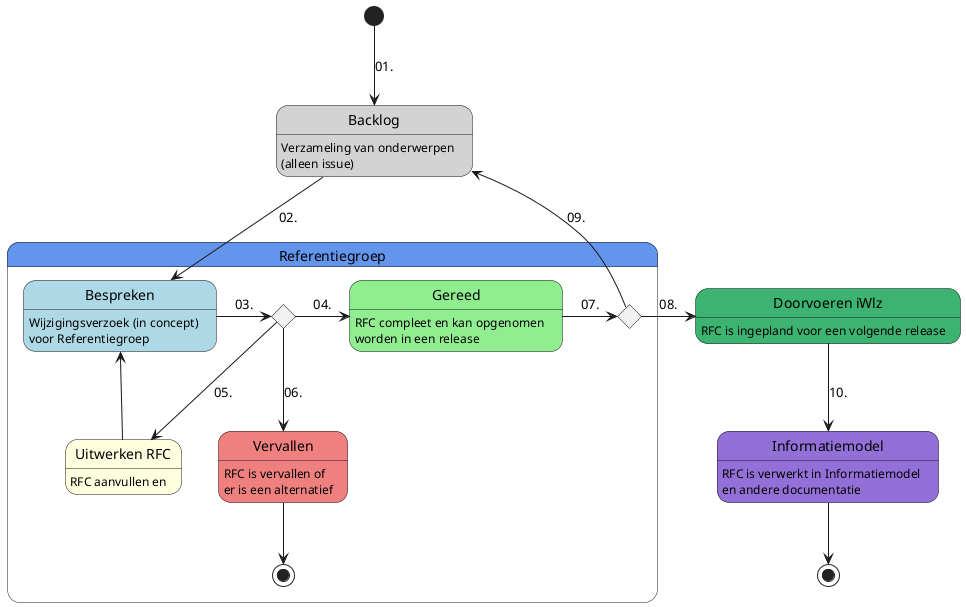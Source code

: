 @startuml Workflow Request for Changes iStandaard

state Backlog #LightGray : Verzameling van onderwerpen \n(alleen issue)

 [*] --> Backlog : 01.

state Referentiegroep #CornflowerBlue {
    state Bespreken #LightBlue: Wijzigingsverzoek (in concept) \nvoor Referentiegroep
    state refgrp <<choice>>
    state "Uitwerken RFC" as uitwerken #LightYellow : RFC aanvullen en 
    state Gereed #LightGreen : RFC compleet en kan opgenomen \nworden in een release
    state refgrp_besluit <<choice>>
    state Vervallen #LightCoral : RFC is vervallen of \ner is een alternatief

    Backlog --> Bespreken : 02.
    Bespreken -> refgrp : 03.

    refgrp -> Gereed : 04.
    refgrp -> uitwerken : 05.
    refgrp --> Vervallen : 06.

    uitwerken -up-> Bespreken

    Gereed -> refgrp_besluit : 07.
    
    Backlog <-- refgrp_besluit : 09.

    Vervallen --> [*]
    
}

state "Doorvoeren iWlz" as planned #MediumSeaGreen : RFC is ingepland voor een volgende release
state "Informatiemodel" #MediumPurple : RFC is verwerkt in Informatiemodel \nen andere documentatie

    refgrp_besluit -right-> planned : 08.
    planned --> Informatiemodel: 10.

    Informatiemodel --> [*]

@enduml

